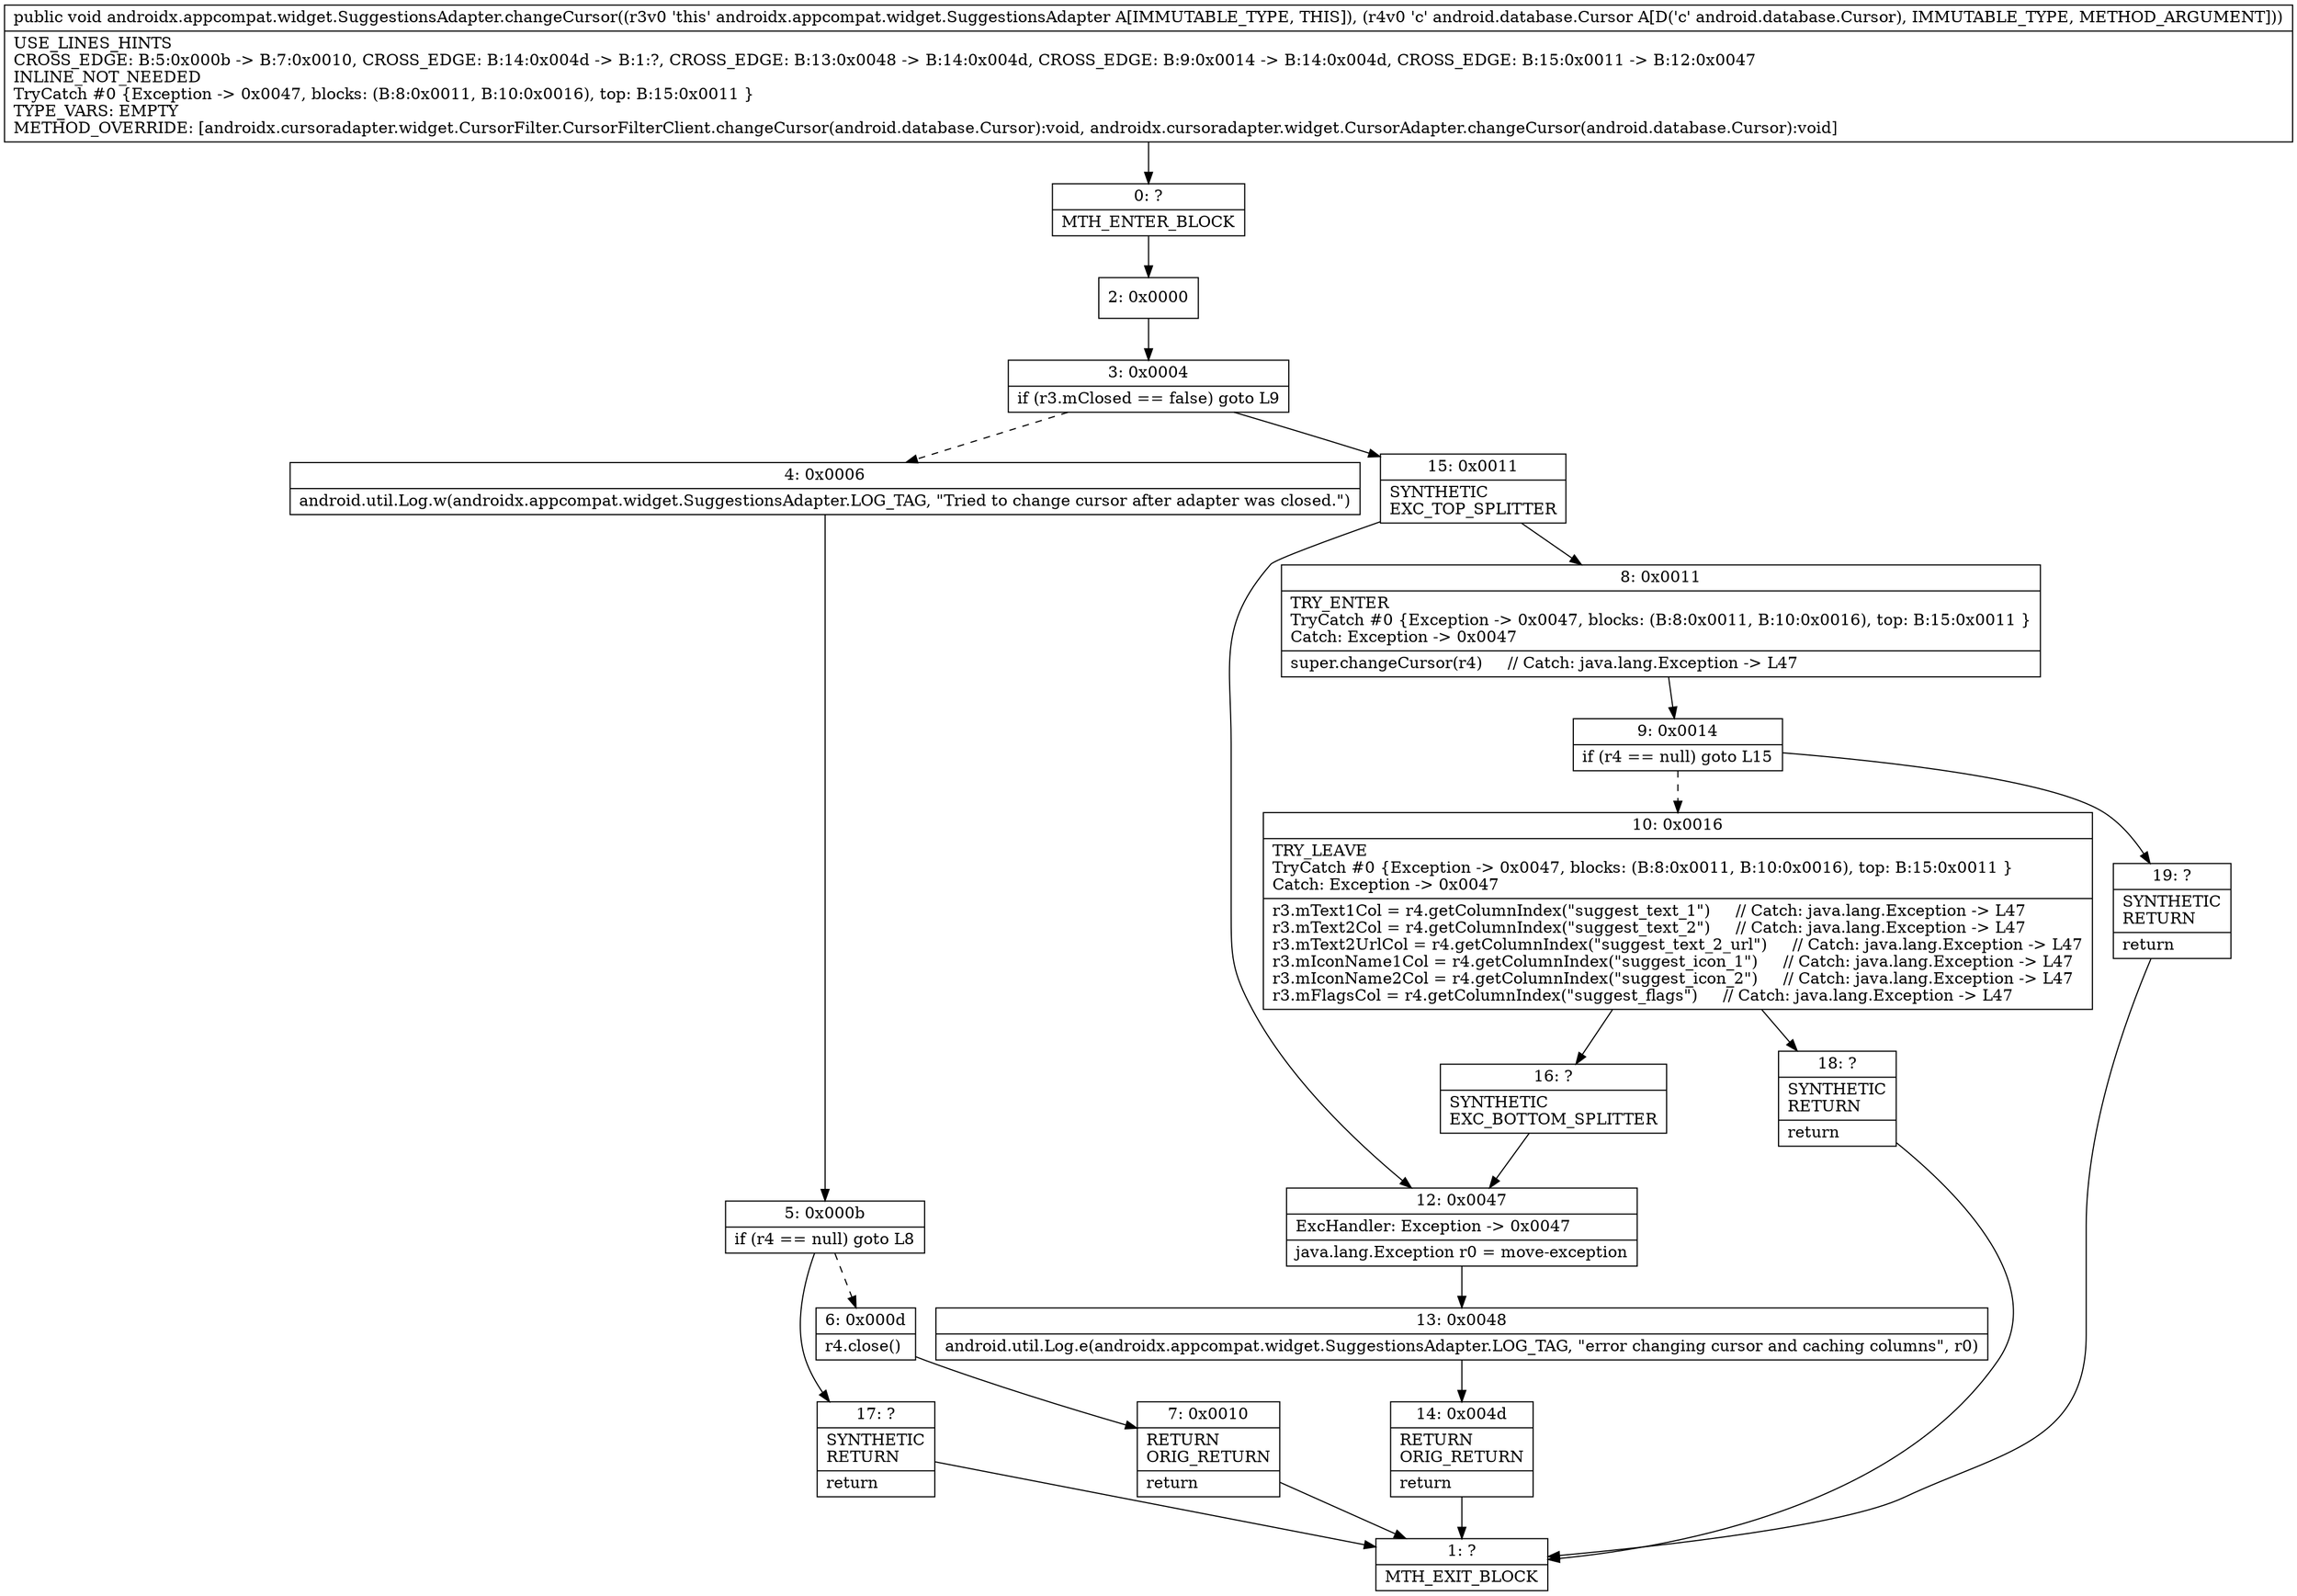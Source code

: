 digraph "CFG forandroidx.appcompat.widget.SuggestionsAdapter.changeCursor(Landroid\/database\/Cursor;)V" {
Node_0 [shape=record,label="{0\:\ ?|MTH_ENTER_BLOCK\l}"];
Node_2 [shape=record,label="{2\:\ 0x0000}"];
Node_3 [shape=record,label="{3\:\ 0x0004|if (r3.mClosed == false) goto L9\l}"];
Node_4 [shape=record,label="{4\:\ 0x0006|android.util.Log.w(androidx.appcompat.widget.SuggestionsAdapter.LOG_TAG, \"Tried to change cursor after adapter was closed.\")\l}"];
Node_5 [shape=record,label="{5\:\ 0x000b|if (r4 == null) goto L8\l}"];
Node_6 [shape=record,label="{6\:\ 0x000d|r4.close()\l}"];
Node_7 [shape=record,label="{7\:\ 0x0010|RETURN\lORIG_RETURN\l|return\l}"];
Node_1 [shape=record,label="{1\:\ ?|MTH_EXIT_BLOCK\l}"];
Node_17 [shape=record,label="{17\:\ ?|SYNTHETIC\lRETURN\l|return\l}"];
Node_15 [shape=record,label="{15\:\ 0x0011|SYNTHETIC\lEXC_TOP_SPLITTER\l}"];
Node_8 [shape=record,label="{8\:\ 0x0011|TRY_ENTER\lTryCatch #0 \{Exception \-\> 0x0047, blocks: (B:8:0x0011, B:10:0x0016), top: B:15:0x0011 \}\lCatch: Exception \-\> 0x0047\l|super.changeCursor(r4)     \/\/ Catch: java.lang.Exception \-\> L47\l}"];
Node_9 [shape=record,label="{9\:\ 0x0014|if (r4 == null) goto L15\l}"];
Node_10 [shape=record,label="{10\:\ 0x0016|TRY_LEAVE\lTryCatch #0 \{Exception \-\> 0x0047, blocks: (B:8:0x0011, B:10:0x0016), top: B:15:0x0011 \}\lCatch: Exception \-\> 0x0047\l|r3.mText1Col = r4.getColumnIndex(\"suggest_text_1\")     \/\/ Catch: java.lang.Exception \-\> L47\lr3.mText2Col = r4.getColumnIndex(\"suggest_text_2\")     \/\/ Catch: java.lang.Exception \-\> L47\lr3.mText2UrlCol = r4.getColumnIndex(\"suggest_text_2_url\")     \/\/ Catch: java.lang.Exception \-\> L47\lr3.mIconName1Col = r4.getColumnIndex(\"suggest_icon_1\")     \/\/ Catch: java.lang.Exception \-\> L47\lr3.mIconName2Col = r4.getColumnIndex(\"suggest_icon_2\")     \/\/ Catch: java.lang.Exception \-\> L47\lr3.mFlagsCol = r4.getColumnIndex(\"suggest_flags\")     \/\/ Catch: java.lang.Exception \-\> L47\l}"];
Node_16 [shape=record,label="{16\:\ ?|SYNTHETIC\lEXC_BOTTOM_SPLITTER\l}"];
Node_18 [shape=record,label="{18\:\ ?|SYNTHETIC\lRETURN\l|return\l}"];
Node_19 [shape=record,label="{19\:\ ?|SYNTHETIC\lRETURN\l|return\l}"];
Node_12 [shape=record,label="{12\:\ 0x0047|ExcHandler: Exception \-\> 0x0047\l|java.lang.Exception r0 = move\-exception\l}"];
Node_13 [shape=record,label="{13\:\ 0x0048|android.util.Log.e(androidx.appcompat.widget.SuggestionsAdapter.LOG_TAG, \"error changing cursor and caching columns\", r0)\l}"];
Node_14 [shape=record,label="{14\:\ 0x004d|RETURN\lORIG_RETURN\l|return\l}"];
MethodNode[shape=record,label="{public void androidx.appcompat.widget.SuggestionsAdapter.changeCursor((r3v0 'this' androidx.appcompat.widget.SuggestionsAdapter A[IMMUTABLE_TYPE, THIS]), (r4v0 'c' android.database.Cursor A[D('c' android.database.Cursor), IMMUTABLE_TYPE, METHOD_ARGUMENT]))  | USE_LINES_HINTS\lCROSS_EDGE: B:5:0x000b \-\> B:7:0x0010, CROSS_EDGE: B:14:0x004d \-\> B:1:?, CROSS_EDGE: B:13:0x0048 \-\> B:14:0x004d, CROSS_EDGE: B:9:0x0014 \-\> B:14:0x004d, CROSS_EDGE: B:15:0x0011 \-\> B:12:0x0047\lINLINE_NOT_NEEDED\lTryCatch #0 \{Exception \-\> 0x0047, blocks: (B:8:0x0011, B:10:0x0016), top: B:15:0x0011 \}\lTYPE_VARS: EMPTY\lMETHOD_OVERRIDE: [androidx.cursoradapter.widget.CursorFilter.CursorFilterClient.changeCursor(android.database.Cursor):void, androidx.cursoradapter.widget.CursorAdapter.changeCursor(android.database.Cursor):void]\l}"];
MethodNode -> Node_0;Node_0 -> Node_2;
Node_2 -> Node_3;
Node_3 -> Node_4[style=dashed];
Node_3 -> Node_15;
Node_4 -> Node_5;
Node_5 -> Node_6[style=dashed];
Node_5 -> Node_17;
Node_6 -> Node_7;
Node_7 -> Node_1;
Node_17 -> Node_1;
Node_15 -> Node_8;
Node_15 -> Node_12;
Node_8 -> Node_9;
Node_9 -> Node_10[style=dashed];
Node_9 -> Node_19;
Node_10 -> Node_16;
Node_10 -> Node_18;
Node_16 -> Node_12;
Node_18 -> Node_1;
Node_19 -> Node_1;
Node_12 -> Node_13;
Node_13 -> Node_14;
Node_14 -> Node_1;
}

